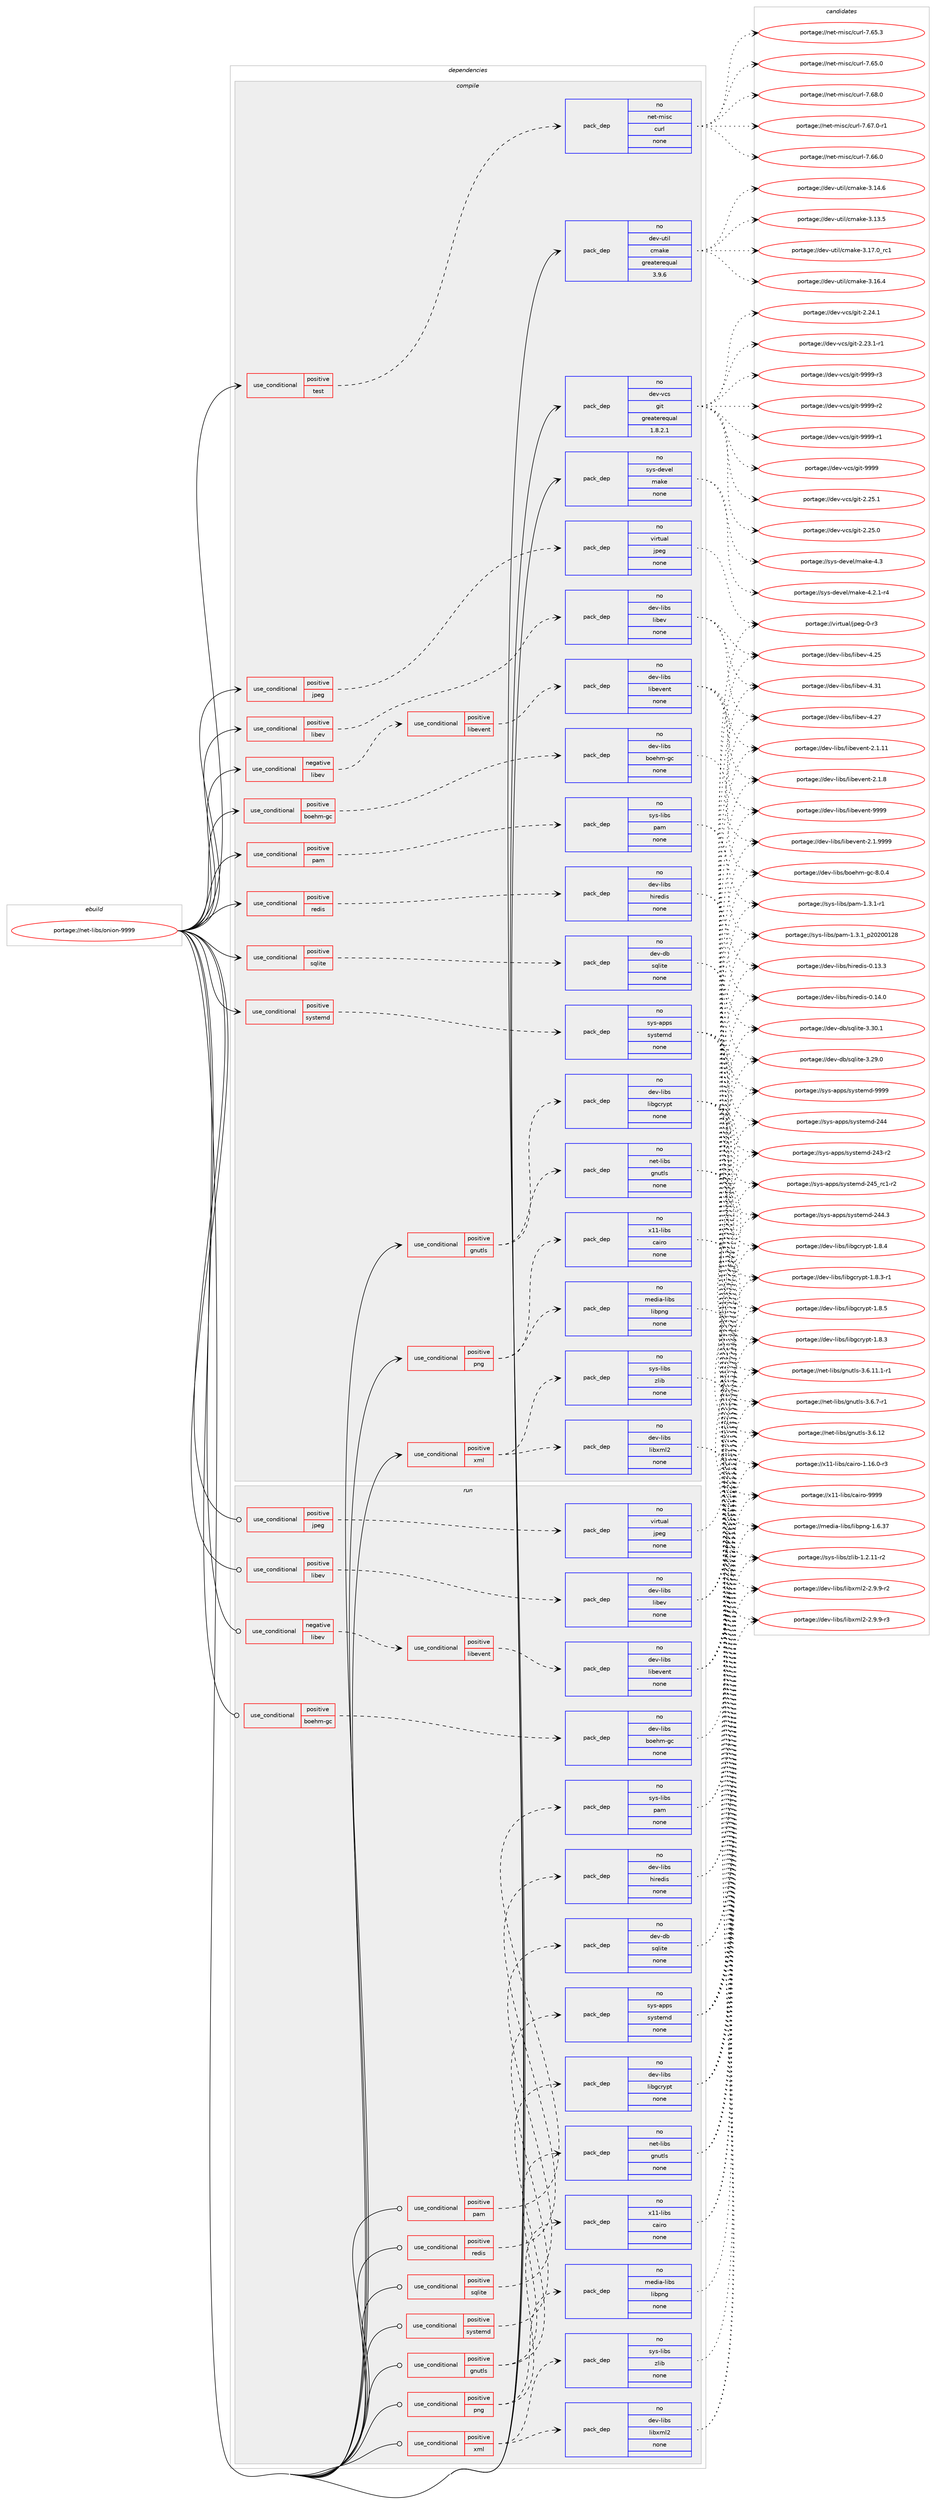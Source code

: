 digraph prolog {

# *************
# Graph options
# *************

newrank=true;
concentrate=true;
compound=true;
graph [rankdir=LR,fontname=Helvetica,fontsize=10,ranksep=1.5];#, ranksep=2.5, nodesep=0.2];
edge  [arrowhead=vee];
node  [fontname=Helvetica,fontsize=10];

# **********
# The ebuild
# **********

subgraph cluster_leftcol {
color=gray;
rank=same;
label=<<i>ebuild</i>>;
id [label="portage://net-libs/onion-9999", color=red, width=4, href="../net-libs/onion-9999.svg"];
}

# ****************
# The dependencies
# ****************

subgraph cluster_midcol {
color=gray;
label=<<i>dependencies</i>>;
subgraph cluster_compile {
fillcolor="#eeeeee";
style=filled;
label=<<i>compile</i>>;
subgraph cond18886 {
dependency87053 [label=<<TABLE BORDER="0" CELLBORDER="1" CELLSPACING="0" CELLPADDING="4"><TR><TD ROWSPAN="3" CELLPADDING="10">use_conditional</TD></TR><TR><TD>negative</TD></TR><TR><TD>libev</TD></TR></TABLE>>, shape=none, color=red];
subgraph cond18887 {
dependency87054 [label=<<TABLE BORDER="0" CELLBORDER="1" CELLSPACING="0" CELLPADDING="4"><TR><TD ROWSPAN="3" CELLPADDING="10">use_conditional</TD></TR><TR><TD>positive</TD></TR><TR><TD>libevent</TD></TR></TABLE>>, shape=none, color=red];
subgraph pack66535 {
dependency87055 [label=<<TABLE BORDER="0" CELLBORDER="1" CELLSPACING="0" CELLPADDING="4" WIDTH="220"><TR><TD ROWSPAN="6" CELLPADDING="30">pack_dep</TD></TR><TR><TD WIDTH="110">no</TD></TR><TR><TD>dev-libs</TD></TR><TR><TD>libevent</TD></TR><TR><TD>none</TD></TR><TR><TD></TD></TR></TABLE>>, shape=none, color=blue];
}
dependency87054:e -> dependency87055:w [weight=20,style="dashed",arrowhead="vee"];
}
dependency87053:e -> dependency87054:w [weight=20,style="dashed",arrowhead="vee"];
}
id:e -> dependency87053:w [weight=20,style="solid",arrowhead="vee"];
subgraph cond18888 {
dependency87056 [label=<<TABLE BORDER="0" CELLBORDER="1" CELLSPACING="0" CELLPADDING="4"><TR><TD ROWSPAN="3" CELLPADDING="10">use_conditional</TD></TR><TR><TD>positive</TD></TR><TR><TD>boehm-gc</TD></TR></TABLE>>, shape=none, color=red];
subgraph pack66536 {
dependency87057 [label=<<TABLE BORDER="0" CELLBORDER="1" CELLSPACING="0" CELLPADDING="4" WIDTH="220"><TR><TD ROWSPAN="6" CELLPADDING="30">pack_dep</TD></TR><TR><TD WIDTH="110">no</TD></TR><TR><TD>dev-libs</TD></TR><TR><TD>boehm-gc</TD></TR><TR><TD>none</TD></TR><TR><TD></TD></TR></TABLE>>, shape=none, color=blue];
}
dependency87056:e -> dependency87057:w [weight=20,style="dashed",arrowhead="vee"];
}
id:e -> dependency87056:w [weight=20,style="solid",arrowhead="vee"];
subgraph cond18889 {
dependency87058 [label=<<TABLE BORDER="0" CELLBORDER="1" CELLSPACING="0" CELLPADDING="4"><TR><TD ROWSPAN="3" CELLPADDING="10">use_conditional</TD></TR><TR><TD>positive</TD></TR><TR><TD>gnutls</TD></TR></TABLE>>, shape=none, color=red];
subgraph pack66537 {
dependency87059 [label=<<TABLE BORDER="0" CELLBORDER="1" CELLSPACING="0" CELLPADDING="4" WIDTH="220"><TR><TD ROWSPAN="6" CELLPADDING="30">pack_dep</TD></TR><TR><TD WIDTH="110">no</TD></TR><TR><TD>net-libs</TD></TR><TR><TD>gnutls</TD></TR><TR><TD>none</TD></TR><TR><TD></TD></TR></TABLE>>, shape=none, color=blue];
}
dependency87058:e -> dependency87059:w [weight=20,style="dashed",arrowhead="vee"];
subgraph pack66538 {
dependency87060 [label=<<TABLE BORDER="0" CELLBORDER="1" CELLSPACING="0" CELLPADDING="4" WIDTH="220"><TR><TD ROWSPAN="6" CELLPADDING="30">pack_dep</TD></TR><TR><TD WIDTH="110">no</TD></TR><TR><TD>dev-libs</TD></TR><TR><TD>libgcrypt</TD></TR><TR><TD>none</TD></TR><TR><TD></TD></TR></TABLE>>, shape=none, color=blue];
}
dependency87058:e -> dependency87060:w [weight=20,style="dashed",arrowhead="vee"];
}
id:e -> dependency87058:w [weight=20,style="solid",arrowhead="vee"];
subgraph cond18890 {
dependency87061 [label=<<TABLE BORDER="0" CELLBORDER="1" CELLSPACING="0" CELLPADDING="4"><TR><TD ROWSPAN="3" CELLPADDING="10">use_conditional</TD></TR><TR><TD>positive</TD></TR><TR><TD>jpeg</TD></TR></TABLE>>, shape=none, color=red];
subgraph pack66539 {
dependency87062 [label=<<TABLE BORDER="0" CELLBORDER="1" CELLSPACING="0" CELLPADDING="4" WIDTH="220"><TR><TD ROWSPAN="6" CELLPADDING="30">pack_dep</TD></TR><TR><TD WIDTH="110">no</TD></TR><TR><TD>virtual</TD></TR><TR><TD>jpeg</TD></TR><TR><TD>none</TD></TR><TR><TD></TD></TR></TABLE>>, shape=none, color=blue];
}
dependency87061:e -> dependency87062:w [weight=20,style="dashed",arrowhead="vee"];
}
id:e -> dependency87061:w [weight=20,style="solid",arrowhead="vee"];
subgraph cond18891 {
dependency87063 [label=<<TABLE BORDER="0" CELLBORDER="1" CELLSPACING="0" CELLPADDING="4"><TR><TD ROWSPAN="3" CELLPADDING="10">use_conditional</TD></TR><TR><TD>positive</TD></TR><TR><TD>libev</TD></TR></TABLE>>, shape=none, color=red];
subgraph pack66540 {
dependency87064 [label=<<TABLE BORDER="0" CELLBORDER="1" CELLSPACING="0" CELLPADDING="4" WIDTH="220"><TR><TD ROWSPAN="6" CELLPADDING="30">pack_dep</TD></TR><TR><TD WIDTH="110">no</TD></TR><TR><TD>dev-libs</TD></TR><TR><TD>libev</TD></TR><TR><TD>none</TD></TR><TR><TD></TD></TR></TABLE>>, shape=none, color=blue];
}
dependency87063:e -> dependency87064:w [weight=20,style="dashed",arrowhead="vee"];
}
id:e -> dependency87063:w [weight=20,style="solid",arrowhead="vee"];
subgraph cond18892 {
dependency87065 [label=<<TABLE BORDER="0" CELLBORDER="1" CELLSPACING="0" CELLPADDING="4"><TR><TD ROWSPAN="3" CELLPADDING="10">use_conditional</TD></TR><TR><TD>positive</TD></TR><TR><TD>pam</TD></TR></TABLE>>, shape=none, color=red];
subgraph pack66541 {
dependency87066 [label=<<TABLE BORDER="0" CELLBORDER="1" CELLSPACING="0" CELLPADDING="4" WIDTH="220"><TR><TD ROWSPAN="6" CELLPADDING="30">pack_dep</TD></TR><TR><TD WIDTH="110">no</TD></TR><TR><TD>sys-libs</TD></TR><TR><TD>pam</TD></TR><TR><TD>none</TD></TR><TR><TD></TD></TR></TABLE>>, shape=none, color=blue];
}
dependency87065:e -> dependency87066:w [weight=20,style="dashed",arrowhead="vee"];
}
id:e -> dependency87065:w [weight=20,style="solid",arrowhead="vee"];
subgraph cond18893 {
dependency87067 [label=<<TABLE BORDER="0" CELLBORDER="1" CELLSPACING="0" CELLPADDING="4"><TR><TD ROWSPAN="3" CELLPADDING="10">use_conditional</TD></TR><TR><TD>positive</TD></TR><TR><TD>png</TD></TR></TABLE>>, shape=none, color=red];
subgraph pack66542 {
dependency87068 [label=<<TABLE BORDER="0" CELLBORDER="1" CELLSPACING="0" CELLPADDING="4" WIDTH="220"><TR><TD ROWSPAN="6" CELLPADDING="30">pack_dep</TD></TR><TR><TD WIDTH="110">no</TD></TR><TR><TD>media-libs</TD></TR><TR><TD>libpng</TD></TR><TR><TD>none</TD></TR><TR><TD></TD></TR></TABLE>>, shape=none, color=blue];
}
dependency87067:e -> dependency87068:w [weight=20,style="dashed",arrowhead="vee"];
subgraph pack66543 {
dependency87069 [label=<<TABLE BORDER="0" CELLBORDER="1" CELLSPACING="0" CELLPADDING="4" WIDTH="220"><TR><TD ROWSPAN="6" CELLPADDING="30">pack_dep</TD></TR><TR><TD WIDTH="110">no</TD></TR><TR><TD>x11-libs</TD></TR><TR><TD>cairo</TD></TR><TR><TD>none</TD></TR><TR><TD></TD></TR></TABLE>>, shape=none, color=blue];
}
dependency87067:e -> dependency87069:w [weight=20,style="dashed",arrowhead="vee"];
}
id:e -> dependency87067:w [weight=20,style="solid",arrowhead="vee"];
subgraph cond18894 {
dependency87070 [label=<<TABLE BORDER="0" CELLBORDER="1" CELLSPACING="0" CELLPADDING="4"><TR><TD ROWSPAN="3" CELLPADDING="10">use_conditional</TD></TR><TR><TD>positive</TD></TR><TR><TD>redis</TD></TR></TABLE>>, shape=none, color=red];
subgraph pack66544 {
dependency87071 [label=<<TABLE BORDER="0" CELLBORDER="1" CELLSPACING="0" CELLPADDING="4" WIDTH="220"><TR><TD ROWSPAN="6" CELLPADDING="30">pack_dep</TD></TR><TR><TD WIDTH="110">no</TD></TR><TR><TD>dev-libs</TD></TR><TR><TD>hiredis</TD></TR><TR><TD>none</TD></TR><TR><TD></TD></TR></TABLE>>, shape=none, color=blue];
}
dependency87070:e -> dependency87071:w [weight=20,style="dashed",arrowhead="vee"];
}
id:e -> dependency87070:w [weight=20,style="solid",arrowhead="vee"];
subgraph cond18895 {
dependency87072 [label=<<TABLE BORDER="0" CELLBORDER="1" CELLSPACING="0" CELLPADDING="4"><TR><TD ROWSPAN="3" CELLPADDING="10">use_conditional</TD></TR><TR><TD>positive</TD></TR><TR><TD>sqlite</TD></TR></TABLE>>, shape=none, color=red];
subgraph pack66545 {
dependency87073 [label=<<TABLE BORDER="0" CELLBORDER="1" CELLSPACING="0" CELLPADDING="4" WIDTH="220"><TR><TD ROWSPAN="6" CELLPADDING="30">pack_dep</TD></TR><TR><TD WIDTH="110">no</TD></TR><TR><TD>dev-db</TD></TR><TR><TD>sqlite</TD></TR><TR><TD>none</TD></TR><TR><TD></TD></TR></TABLE>>, shape=none, color=blue];
}
dependency87072:e -> dependency87073:w [weight=20,style="dashed",arrowhead="vee"];
}
id:e -> dependency87072:w [weight=20,style="solid",arrowhead="vee"];
subgraph cond18896 {
dependency87074 [label=<<TABLE BORDER="0" CELLBORDER="1" CELLSPACING="0" CELLPADDING="4"><TR><TD ROWSPAN="3" CELLPADDING="10">use_conditional</TD></TR><TR><TD>positive</TD></TR><TR><TD>systemd</TD></TR></TABLE>>, shape=none, color=red];
subgraph pack66546 {
dependency87075 [label=<<TABLE BORDER="0" CELLBORDER="1" CELLSPACING="0" CELLPADDING="4" WIDTH="220"><TR><TD ROWSPAN="6" CELLPADDING="30">pack_dep</TD></TR><TR><TD WIDTH="110">no</TD></TR><TR><TD>sys-apps</TD></TR><TR><TD>systemd</TD></TR><TR><TD>none</TD></TR><TR><TD></TD></TR></TABLE>>, shape=none, color=blue];
}
dependency87074:e -> dependency87075:w [weight=20,style="dashed",arrowhead="vee"];
}
id:e -> dependency87074:w [weight=20,style="solid",arrowhead="vee"];
subgraph cond18897 {
dependency87076 [label=<<TABLE BORDER="0" CELLBORDER="1" CELLSPACING="0" CELLPADDING="4"><TR><TD ROWSPAN="3" CELLPADDING="10">use_conditional</TD></TR><TR><TD>positive</TD></TR><TR><TD>test</TD></TR></TABLE>>, shape=none, color=red];
subgraph pack66547 {
dependency87077 [label=<<TABLE BORDER="0" CELLBORDER="1" CELLSPACING="0" CELLPADDING="4" WIDTH="220"><TR><TD ROWSPAN="6" CELLPADDING="30">pack_dep</TD></TR><TR><TD WIDTH="110">no</TD></TR><TR><TD>net-misc</TD></TR><TR><TD>curl</TD></TR><TR><TD>none</TD></TR><TR><TD></TD></TR></TABLE>>, shape=none, color=blue];
}
dependency87076:e -> dependency87077:w [weight=20,style="dashed",arrowhead="vee"];
}
id:e -> dependency87076:w [weight=20,style="solid",arrowhead="vee"];
subgraph cond18898 {
dependency87078 [label=<<TABLE BORDER="0" CELLBORDER="1" CELLSPACING="0" CELLPADDING="4"><TR><TD ROWSPAN="3" CELLPADDING="10">use_conditional</TD></TR><TR><TD>positive</TD></TR><TR><TD>xml</TD></TR></TABLE>>, shape=none, color=red];
subgraph pack66548 {
dependency87079 [label=<<TABLE BORDER="0" CELLBORDER="1" CELLSPACING="0" CELLPADDING="4" WIDTH="220"><TR><TD ROWSPAN="6" CELLPADDING="30">pack_dep</TD></TR><TR><TD WIDTH="110">no</TD></TR><TR><TD>dev-libs</TD></TR><TR><TD>libxml2</TD></TR><TR><TD>none</TD></TR><TR><TD></TD></TR></TABLE>>, shape=none, color=blue];
}
dependency87078:e -> dependency87079:w [weight=20,style="dashed",arrowhead="vee"];
subgraph pack66549 {
dependency87080 [label=<<TABLE BORDER="0" CELLBORDER="1" CELLSPACING="0" CELLPADDING="4" WIDTH="220"><TR><TD ROWSPAN="6" CELLPADDING="30">pack_dep</TD></TR><TR><TD WIDTH="110">no</TD></TR><TR><TD>sys-libs</TD></TR><TR><TD>zlib</TD></TR><TR><TD>none</TD></TR><TR><TD></TD></TR></TABLE>>, shape=none, color=blue];
}
dependency87078:e -> dependency87080:w [weight=20,style="dashed",arrowhead="vee"];
}
id:e -> dependency87078:w [weight=20,style="solid",arrowhead="vee"];
subgraph pack66550 {
dependency87081 [label=<<TABLE BORDER="0" CELLBORDER="1" CELLSPACING="0" CELLPADDING="4" WIDTH="220"><TR><TD ROWSPAN="6" CELLPADDING="30">pack_dep</TD></TR><TR><TD WIDTH="110">no</TD></TR><TR><TD>dev-util</TD></TR><TR><TD>cmake</TD></TR><TR><TD>greaterequal</TD></TR><TR><TD>3.9.6</TD></TR></TABLE>>, shape=none, color=blue];
}
id:e -> dependency87081:w [weight=20,style="solid",arrowhead="vee"];
subgraph pack66551 {
dependency87082 [label=<<TABLE BORDER="0" CELLBORDER="1" CELLSPACING="0" CELLPADDING="4" WIDTH="220"><TR><TD ROWSPAN="6" CELLPADDING="30">pack_dep</TD></TR><TR><TD WIDTH="110">no</TD></TR><TR><TD>dev-vcs</TD></TR><TR><TD>git</TD></TR><TR><TD>greaterequal</TD></TR><TR><TD>1.8.2.1</TD></TR></TABLE>>, shape=none, color=blue];
}
id:e -> dependency87082:w [weight=20,style="solid",arrowhead="vee"];
subgraph pack66552 {
dependency87083 [label=<<TABLE BORDER="0" CELLBORDER="1" CELLSPACING="0" CELLPADDING="4" WIDTH="220"><TR><TD ROWSPAN="6" CELLPADDING="30">pack_dep</TD></TR><TR><TD WIDTH="110">no</TD></TR><TR><TD>sys-devel</TD></TR><TR><TD>make</TD></TR><TR><TD>none</TD></TR><TR><TD></TD></TR></TABLE>>, shape=none, color=blue];
}
id:e -> dependency87083:w [weight=20,style="solid",arrowhead="vee"];
}
subgraph cluster_compileandrun {
fillcolor="#eeeeee";
style=filled;
label=<<i>compile and run</i>>;
}
subgraph cluster_run {
fillcolor="#eeeeee";
style=filled;
label=<<i>run</i>>;
subgraph cond18899 {
dependency87084 [label=<<TABLE BORDER="0" CELLBORDER="1" CELLSPACING="0" CELLPADDING="4"><TR><TD ROWSPAN="3" CELLPADDING="10">use_conditional</TD></TR><TR><TD>negative</TD></TR><TR><TD>libev</TD></TR></TABLE>>, shape=none, color=red];
subgraph cond18900 {
dependency87085 [label=<<TABLE BORDER="0" CELLBORDER="1" CELLSPACING="0" CELLPADDING="4"><TR><TD ROWSPAN="3" CELLPADDING="10">use_conditional</TD></TR><TR><TD>positive</TD></TR><TR><TD>libevent</TD></TR></TABLE>>, shape=none, color=red];
subgraph pack66553 {
dependency87086 [label=<<TABLE BORDER="0" CELLBORDER="1" CELLSPACING="0" CELLPADDING="4" WIDTH="220"><TR><TD ROWSPAN="6" CELLPADDING="30">pack_dep</TD></TR><TR><TD WIDTH="110">no</TD></TR><TR><TD>dev-libs</TD></TR><TR><TD>libevent</TD></TR><TR><TD>none</TD></TR><TR><TD></TD></TR></TABLE>>, shape=none, color=blue];
}
dependency87085:e -> dependency87086:w [weight=20,style="dashed",arrowhead="vee"];
}
dependency87084:e -> dependency87085:w [weight=20,style="dashed",arrowhead="vee"];
}
id:e -> dependency87084:w [weight=20,style="solid",arrowhead="odot"];
subgraph cond18901 {
dependency87087 [label=<<TABLE BORDER="0" CELLBORDER="1" CELLSPACING="0" CELLPADDING="4"><TR><TD ROWSPAN="3" CELLPADDING="10">use_conditional</TD></TR><TR><TD>positive</TD></TR><TR><TD>boehm-gc</TD></TR></TABLE>>, shape=none, color=red];
subgraph pack66554 {
dependency87088 [label=<<TABLE BORDER="0" CELLBORDER="1" CELLSPACING="0" CELLPADDING="4" WIDTH="220"><TR><TD ROWSPAN="6" CELLPADDING="30">pack_dep</TD></TR><TR><TD WIDTH="110">no</TD></TR><TR><TD>dev-libs</TD></TR><TR><TD>boehm-gc</TD></TR><TR><TD>none</TD></TR><TR><TD></TD></TR></TABLE>>, shape=none, color=blue];
}
dependency87087:e -> dependency87088:w [weight=20,style="dashed",arrowhead="vee"];
}
id:e -> dependency87087:w [weight=20,style="solid",arrowhead="odot"];
subgraph cond18902 {
dependency87089 [label=<<TABLE BORDER="0" CELLBORDER="1" CELLSPACING="0" CELLPADDING="4"><TR><TD ROWSPAN="3" CELLPADDING="10">use_conditional</TD></TR><TR><TD>positive</TD></TR><TR><TD>gnutls</TD></TR></TABLE>>, shape=none, color=red];
subgraph pack66555 {
dependency87090 [label=<<TABLE BORDER="0" CELLBORDER="1" CELLSPACING="0" CELLPADDING="4" WIDTH="220"><TR><TD ROWSPAN="6" CELLPADDING="30">pack_dep</TD></TR><TR><TD WIDTH="110">no</TD></TR><TR><TD>net-libs</TD></TR><TR><TD>gnutls</TD></TR><TR><TD>none</TD></TR><TR><TD></TD></TR></TABLE>>, shape=none, color=blue];
}
dependency87089:e -> dependency87090:w [weight=20,style="dashed",arrowhead="vee"];
subgraph pack66556 {
dependency87091 [label=<<TABLE BORDER="0" CELLBORDER="1" CELLSPACING="0" CELLPADDING="4" WIDTH="220"><TR><TD ROWSPAN="6" CELLPADDING="30">pack_dep</TD></TR><TR><TD WIDTH="110">no</TD></TR><TR><TD>dev-libs</TD></TR><TR><TD>libgcrypt</TD></TR><TR><TD>none</TD></TR><TR><TD></TD></TR></TABLE>>, shape=none, color=blue];
}
dependency87089:e -> dependency87091:w [weight=20,style="dashed",arrowhead="vee"];
}
id:e -> dependency87089:w [weight=20,style="solid",arrowhead="odot"];
subgraph cond18903 {
dependency87092 [label=<<TABLE BORDER="0" CELLBORDER="1" CELLSPACING="0" CELLPADDING="4"><TR><TD ROWSPAN="3" CELLPADDING="10">use_conditional</TD></TR><TR><TD>positive</TD></TR><TR><TD>jpeg</TD></TR></TABLE>>, shape=none, color=red];
subgraph pack66557 {
dependency87093 [label=<<TABLE BORDER="0" CELLBORDER="1" CELLSPACING="0" CELLPADDING="4" WIDTH="220"><TR><TD ROWSPAN="6" CELLPADDING="30">pack_dep</TD></TR><TR><TD WIDTH="110">no</TD></TR><TR><TD>virtual</TD></TR><TR><TD>jpeg</TD></TR><TR><TD>none</TD></TR><TR><TD></TD></TR></TABLE>>, shape=none, color=blue];
}
dependency87092:e -> dependency87093:w [weight=20,style="dashed",arrowhead="vee"];
}
id:e -> dependency87092:w [weight=20,style="solid",arrowhead="odot"];
subgraph cond18904 {
dependency87094 [label=<<TABLE BORDER="0" CELLBORDER="1" CELLSPACING="0" CELLPADDING="4"><TR><TD ROWSPAN="3" CELLPADDING="10">use_conditional</TD></TR><TR><TD>positive</TD></TR><TR><TD>libev</TD></TR></TABLE>>, shape=none, color=red];
subgraph pack66558 {
dependency87095 [label=<<TABLE BORDER="0" CELLBORDER="1" CELLSPACING="0" CELLPADDING="4" WIDTH="220"><TR><TD ROWSPAN="6" CELLPADDING="30">pack_dep</TD></TR><TR><TD WIDTH="110">no</TD></TR><TR><TD>dev-libs</TD></TR><TR><TD>libev</TD></TR><TR><TD>none</TD></TR><TR><TD></TD></TR></TABLE>>, shape=none, color=blue];
}
dependency87094:e -> dependency87095:w [weight=20,style="dashed",arrowhead="vee"];
}
id:e -> dependency87094:w [weight=20,style="solid",arrowhead="odot"];
subgraph cond18905 {
dependency87096 [label=<<TABLE BORDER="0" CELLBORDER="1" CELLSPACING="0" CELLPADDING="4"><TR><TD ROWSPAN="3" CELLPADDING="10">use_conditional</TD></TR><TR><TD>positive</TD></TR><TR><TD>pam</TD></TR></TABLE>>, shape=none, color=red];
subgraph pack66559 {
dependency87097 [label=<<TABLE BORDER="0" CELLBORDER="1" CELLSPACING="0" CELLPADDING="4" WIDTH="220"><TR><TD ROWSPAN="6" CELLPADDING="30">pack_dep</TD></TR><TR><TD WIDTH="110">no</TD></TR><TR><TD>sys-libs</TD></TR><TR><TD>pam</TD></TR><TR><TD>none</TD></TR><TR><TD></TD></TR></TABLE>>, shape=none, color=blue];
}
dependency87096:e -> dependency87097:w [weight=20,style="dashed",arrowhead="vee"];
}
id:e -> dependency87096:w [weight=20,style="solid",arrowhead="odot"];
subgraph cond18906 {
dependency87098 [label=<<TABLE BORDER="0" CELLBORDER="1" CELLSPACING="0" CELLPADDING="4"><TR><TD ROWSPAN="3" CELLPADDING="10">use_conditional</TD></TR><TR><TD>positive</TD></TR><TR><TD>png</TD></TR></TABLE>>, shape=none, color=red];
subgraph pack66560 {
dependency87099 [label=<<TABLE BORDER="0" CELLBORDER="1" CELLSPACING="0" CELLPADDING="4" WIDTH="220"><TR><TD ROWSPAN="6" CELLPADDING="30">pack_dep</TD></TR><TR><TD WIDTH="110">no</TD></TR><TR><TD>media-libs</TD></TR><TR><TD>libpng</TD></TR><TR><TD>none</TD></TR><TR><TD></TD></TR></TABLE>>, shape=none, color=blue];
}
dependency87098:e -> dependency87099:w [weight=20,style="dashed",arrowhead="vee"];
subgraph pack66561 {
dependency87100 [label=<<TABLE BORDER="0" CELLBORDER="1" CELLSPACING="0" CELLPADDING="4" WIDTH="220"><TR><TD ROWSPAN="6" CELLPADDING="30">pack_dep</TD></TR><TR><TD WIDTH="110">no</TD></TR><TR><TD>x11-libs</TD></TR><TR><TD>cairo</TD></TR><TR><TD>none</TD></TR><TR><TD></TD></TR></TABLE>>, shape=none, color=blue];
}
dependency87098:e -> dependency87100:w [weight=20,style="dashed",arrowhead="vee"];
}
id:e -> dependency87098:w [weight=20,style="solid",arrowhead="odot"];
subgraph cond18907 {
dependency87101 [label=<<TABLE BORDER="0" CELLBORDER="1" CELLSPACING="0" CELLPADDING="4"><TR><TD ROWSPAN="3" CELLPADDING="10">use_conditional</TD></TR><TR><TD>positive</TD></TR><TR><TD>redis</TD></TR></TABLE>>, shape=none, color=red];
subgraph pack66562 {
dependency87102 [label=<<TABLE BORDER="0" CELLBORDER="1" CELLSPACING="0" CELLPADDING="4" WIDTH="220"><TR><TD ROWSPAN="6" CELLPADDING="30">pack_dep</TD></TR><TR><TD WIDTH="110">no</TD></TR><TR><TD>dev-libs</TD></TR><TR><TD>hiredis</TD></TR><TR><TD>none</TD></TR><TR><TD></TD></TR></TABLE>>, shape=none, color=blue];
}
dependency87101:e -> dependency87102:w [weight=20,style="dashed",arrowhead="vee"];
}
id:e -> dependency87101:w [weight=20,style="solid",arrowhead="odot"];
subgraph cond18908 {
dependency87103 [label=<<TABLE BORDER="0" CELLBORDER="1" CELLSPACING="0" CELLPADDING="4"><TR><TD ROWSPAN="3" CELLPADDING="10">use_conditional</TD></TR><TR><TD>positive</TD></TR><TR><TD>sqlite</TD></TR></TABLE>>, shape=none, color=red];
subgraph pack66563 {
dependency87104 [label=<<TABLE BORDER="0" CELLBORDER="1" CELLSPACING="0" CELLPADDING="4" WIDTH="220"><TR><TD ROWSPAN="6" CELLPADDING="30">pack_dep</TD></TR><TR><TD WIDTH="110">no</TD></TR><TR><TD>dev-db</TD></TR><TR><TD>sqlite</TD></TR><TR><TD>none</TD></TR><TR><TD></TD></TR></TABLE>>, shape=none, color=blue];
}
dependency87103:e -> dependency87104:w [weight=20,style="dashed",arrowhead="vee"];
}
id:e -> dependency87103:w [weight=20,style="solid",arrowhead="odot"];
subgraph cond18909 {
dependency87105 [label=<<TABLE BORDER="0" CELLBORDER="1" CELLSPACING="0" CELLPADDING="4"><TR><TD ROWSPAN="3" CELLPADDING="10">use_conditional</TD></TR><TR><TD>positive</TD></TR><TR><TD>systemd</TD></TR></TABLE>>, shape=none, color=red];
subgraph pack66564 {
dependency87106 [label=<<TABLE BORDER="0" CELLBORDER="1" CELLSPACING="0" CELLPADDING="4" WIDTH="220"><TR><TD ROWSPAN="6" CELLPADDING="30">pack_dep</TD></TR><TR><TD WIDTH="110">no</TD></TR><TR><TD>sys-apps</TD></TR><TR><TD>systemd</TD></TR><TR><TD>none</TD></TR><TR><TD></TD></TR></TABLE>>, shape=none, color=blue];
}
dependency87105:e -> dependency87106:w [weight=20,style="dashed",arrowhead="vee"];
}
id:e -> dependency87105:w [weight=20,style="solid",arrowhead="odot"];
subgraph cond18910 {
dependency87107 [label=<<TABLE BORDER="0" CELLBORDER="1" CELLSPACING="0" CELLPADDING="4"><TR><TD ROWSPAN="3" CELLPADDING="10">use_conditional</TD></TR><TR><TD>positive</TD></TR><TR><TD>xml</TD></TR></TABLE>>, shape=none, color=red];
subgraph pack66565 {
dependency87108 [label=<<TABLE BORDER="0" CELLBORDER="1" CELLSPACING="0" CELLPADDING="4" WIDTH="220"><TR><TD ROWSPAN="6" CELLPADDING="30">pack_dep</TD></TR><TR><TD WIDTH="110">no</TD></TR><TR><TD>dev-libs</TD></TR><TR><TD>libxml2</TD></TR><TR><TD>none</TD></TR><TR><TD></TD></TR></TABLE>>, shape=none, color=blue];
}
dependency87107:e -> dependency87108:w [weight=20,style="dashed",arrowhead="vee"];
subgraph pack66566 {
dependency87109 [label=<<TABLE BORDER="0" CELLBORDER="1" CELLSPACING="0" CELLPADDING="4" WIDTH="220"><TR><TD ROWSPAN="6" CELLPADDING="30">pack_dep</TD></TR><TR><TD WIDTH="110">no</TD></TR><TR><TD>sys-libs</TD></TR><TR><TD>zlib</TD></TR><TR><TD>none</TD></TR><TR><TD></TD></TR></TABLE>>, shape=none, color=blue];
}
dependency87107:e -> dependency87109:w [weight=20,style="dashed",arrowhead="vee"];
}
id:e -> dependency87107:w [weight=20,style="solid",arrowhead="odot"];
}
}

# **************
# The candidates
# **************

subgraph cluster_choices {
rank=same;
color=gray;
label=<<i>candidates</i>>;

subgraph choice66535 {
color=black;
nodesep=1;
choice100101118451081059811547108105981011181011101164557575757 [label="portage://dev-libs/libevent-9999", color=red, width=4,href="../dev-libs/libevent-9999.svg"];
choice10010111845108105981154710810598101118101110116455046494657575757 [label="portage://dev-libs/libevent-2.1.9999", color=red, width=4,href="../dev-libs/libevent-2.1.9999.svg"];
choice10010111845108105981154710810598101118101110116455046494656 [label="portage://dev-libs/libevent-2.1.8", color=red, width=4,href="../dev-libs/libevent-2.1.8.svg"];
choice1001011184510810598115471081059810111810111011645504649464949 [label="portage://dev-libs/libevent-2.1.11", color=red, width=4,href="../dev-libs/libevent-2.1.11.svg"];
dependency87055:e -> choice100101118451081059811547108105981011181011101164557575757:w [style=dotted,weight="100"];
dependency87055:e -> choice10010111845108105981154710810598101118101110116455046494657575757:w [style=dotted,weight="100"];
dependency87055:e -> choice10010111845108105981154710810598101118101110116455046494656:w [style=dotted,weight="100"];
dependency87055:e -> choice1001011184510810598115471081059810111810111011645504649464949:w [style=dotted,weight="100"];
}
subgraph choice66536 {
color=black;
nodesep=1;
choice100101118451081059811547981111011041094510399455646484652 [label="portage://dev-libs/boehm-gc-8.0.4", color=red, width=4,href="../dev-libs/boehm-gc-8.0.4.svg"];
dependency87057:e -> choice100101118451081059811547981111011041094510399455646484652:w [style=dotted,weight="100"];
}
subgraph choice66537 {
color=black;
nodesep=1;
choice1101011164510810598115471031101171161081154551465446554511449 [label="portage://net-libs/gnutls-3.6.7-r1", color=red, width=4,href="../net-libs/gnutls-3.6.7-r1.svg"];
choice11010111645108105981154710311011711610811545514654464950 [label="portage://net-libs/gnutls-3.6.12", color=red, width=4,href="../net-libs/gnutls-3.6.12.svg"];
choice1101011164510810598115471031101171161081154551465446494946494511449 [label="portage://net-libs/gnutls-3.6.11.1-r1", color=red, width=4,href="../net-libs/gnutls-3.6.11.1-r1.svg"];
dependency87059:e -> choice1101011164510810598115471031101171161081154551465446554511449:w [style=dotted,weight="100"];
dependency87059:e -> choice11010111645108105981154710311011711610811545514654464950:w [style=dotted,weight="100"];
dependency87059:e -> choice1101011164510810598115471031101171161081154551465446494946494511449:w [style=dotted,weight="100"];
}
subgraph choice66538 {
color=black;
nodesep=1;
choice1001011184510810598115471081059810399114121112116454946564653 [label="portage://dev-libs/libgcrypt-1.8.5", color=red, width=4,href="../dev-libs/libgcrypt-1.8.5.svg"];
choice1001011184510810598115471081059810399114121112116454946564652 [label="portage://dev-libs/libgcrypt-1.8.4", color=red, width=4,href="../dev-libs/libgcrypt-1.8.4.svg"];
choice10010111845108105981154710810598103991141211121164549465646514511449 [label="portage://dev-libs/libgcrypt-1.8.3-r1", color=red, width=4,href="../dev-libs/libgcrypt-1.8.3-r1.svg"];
choice1001011184510810598115471081059810399114121112116454946564651 [label="portage://dev-libs/libgcrypt-1.8.3", color=red, width=4,href="../dev-libs/libgcrypt-1.8.3.svg"];
dependency87060:e -> choice1001011184510810598115471081059810399114121112116454946564653:w [style=dotted,weight="100"];
dependency87060:e -> choice1001011184510810598115471081059810399114121112116454946564652:w [style=dotted,weight="100"];
dependency87060:e -> choice10010111845108105981154710810598103991141211121164549465646514511449:w [style=dotted,weight="100"];
dependency87060:e -> choice1001011184510810598115471081059810399114121112116454946564651:w [style=dotted,weight="100"];
}
subgraph choice66539 {
color=black;
nodesep=1;
choice118105114116117971084710611210110345484511451 [label="portage://virtual/jpeg-0-r3", color=red, width=4,href="../virtual/jpeg-0-r3.svg"];
dependency87062:e -> choice118105114116117971084710611210110345484511451:w [style=dotted,weight="100"];
}
subgraph choice66540 {
color=black;
nodesep=1;
choice100101118451081059811547108105981011184552465149 [label="portage://dev-libs/libev-4.31", color=red, width=4,href="../dev-libs/libev-4.31.svg"];
choice100101118451081059811547108105981011184552465055 [label="portage://dev-libs/libev-4.27", color=red, width=4,href="../dev-libs/libev-4.27.svg"];
choice100101118451081059811547108105981011184552465053 [label="portage://dev-libs/libev-4.25", color=red, width=4,href="../dev-libs/libev-4.25.svg"];
dependency87064:e -> choice100101118451081059811547108105981011184552465149:w [style=dotted,weight="100"];
dependency87064:e -> choice100101118451081059811547108105981011184552465055:w [style=dotted,weight="100"];
dependency87064:e -> choice100101118451081059811547108105981011184552465053:w [style=dotted,weight="100"];
}
subgraph choice66541 {
color=black;
nodesep=1;
choice11512111545108105981154711297109454946514649951125048504848495056 [label="portage://sys-libs/pam-1.3.1_p20200128", color=red, width=4,href="../sys-libs/pam-1.3.1_p20200128.svg"];
choice115121115451081059811547112971094549465146494511449 [label="portage://sys-libs/pam-1.3.1-r1", color=red, width=4,href="../sys-libs/pam-1.3.1-r1.svg"];
dependency87066:e -> choice11512111545108105981154711297109454946514649951125048504848495056:w [style=dotted,weight="100"];
dependency87066:e -> choice115121115451081059811547112971094549465146494511449:w [style=dotted,weight="100"];
}
subgraph choice66542 {
color=black;
nodesep=1;
choice109101100105974510810598115471081059811211010345494654465155 [label="portage://media-libs/libpng-1.6.37", color=red, width=4,href="../media-libs/libpng-1.6.37.svg"];
dependency87068:e -> choice109101100105974510810598115471081059811211010345494654465155:w [style=dotted,weight="100"];
}
subgraph choice66543 {
color=black;
nodesep=1;
choice120494945108105981154799971051141114557575757 [label="portage://x11-libs/cairo-9999", color=red, width=4,href="../x11-libs/cairo-9999.svg"];
choice12049494510810598115479997105114111454946495446484511451 [label="portage://x11-libs/cairo-1.16.0-r3", color=red, width=4,href="../x11-libs/cairo-1.16.0-r3.svg"];
dependency87069:e -> choice120494945108105981154799971051141114557575757:w [style=dotted,weight="100"];
dependency87069:e -> choice12049494510810598115479997105114111454946495446484511451:w [style=dotted,weight="100"];
}
subgraph choice66544 {
color=black;
nodesep=1;
choice10010111845108105981154710410511410110010511545484649524648 [label="portage://dev-libs/hiredis-0.14.0", color=red, width=4,href="../dev-libs/hiredis-0.14.0.svg"];
choice10010111845108105981154710410511410110010511545484649514651 [label="portage://dev-libs/hiredis-0.13.3", color=red, width=4,href="../dev-libs/hiredis-0.13.3.svg"];
dependency87071:e -> choice10010111845108105981154710410511410110010511545484649524648:w [style=dotted,weight="100"];
dependency87071:e -> choice10010111845108105981154710410511410110010511545484649514651:w [style=dotted,weight="100"];
}
subgraph choice66545 {
color=black;
nodesep=1;
choice10010111845100984711511310810511610145514651484649 [label="portage://dev-db/sqlite-3.30.1", color=red, width=4,href="../dev-db/sqlite-3.30.1.svg"];
choice10010111845100984711511310810511610145514650574648 [label="portage://dev-db/sqlite-3.29.0", color=red, width=4,href="../dev-db/sqlite-3.29.0.svg"];
dependency87073:e -> choice10010111845100984711511310810511610145514651484649:w [style=dotted,weight="100"];
dependency87073:e -> choice10010111845100984711511310810511610145514650574648:w [style=dotted,weight="100"];
}
subgraph choice66546 {
color=black;
nodesep=1;
choice1151211154597112112115471151211151161011091004557575757 [label="portage://sys-apps/systemd-9999", color=red, width=4,href="../sys-apps/systemd-9999.svg"];
choice115121115459711211211547115121115116101109100455052539511499494511450 [label="portage://sys-apps/systemd-245_rc1-r2", color=red, width=4,href="../sys-apps/systemd-245_rc1-r2.svg"];
choice115121115459711211211547115121115116101109100455052524651 [label="portage://sys-apps/systemd-244.3", color=red, width=4,href="../sys-apps/systemd-244.3.svg"];
choice11512111545971121121154711512111511610110910045505252 [label="portage://sys-apps/systemd-244", color=red, width=4,href="../sys-apps/systemd-244.svg"];
choice115121115459711211211547115121115116101109100455052514511450 [label="portage://sys-apps/systemd-243-r2", color=red, width=4,href="../sys-apps/systemd-243-r2.svg"];
dependency87075:e -> choice1151211154597112112115471151211151161011091004557575757:w [style=dotted,weight="100"];
dependency87075:e -> choice115121115459711211211547115121115116101109100455052539511499494511450:w [style=dotted,weight="100"];
dependency87075:e -> choice115121115459711211211547115121115116101109100455052524651:w [style=dotted,weight="100"];
dependency87075:e -> choice11512111545971121121154711512111511610110910045505252:w [style=dotted,weight="100"];
dependency87075:e -> choice115121115459711211211547115121115116101109100455052514511450:w [style=dotted,weight="100"];
}
subgraph choice66547 {
color=black;
nodesep=1;
choice1101011164510910511599479911711410845554654564648 [label="portage://net-misc/curl-7.68.0", color=red, width=4,href="../net-misc/curl-7.68.0.svg"];
choice11010111645109105115994799117114108455546545546484511449 [label="portage://net-misc/curl-7.67.0-r1", color=red, width=4,href="../net-misc/curl-7.67.0-r1.svg"];
choice1101011164510910511599479911711410845554654544648 [label="portage://net-misc/curl-7.66.0", color=red, width=4,href="../net-misc/curl-7.66.0.svg"];
choice1101011164510910511599479911711410845554654534651 [label="portage://net-misc/curl-7.65.3", color=red, width=4,href="../net-misc/curl-7.65.3.svg"];
choice1101011164510910511599479911711410845554654534648 [label="portage://net-misc/curl-7.65.0", color=red, width=4,href="../net-misc/curl-7.65.0.svg"];
dependency87077:e -> choice1101011164510910511599479911711410845554654564648:w [style=dotted,weight="100"];
dependency87077:e -> choice11010111645109105115994799117114108455546545546484511449:w [style=dotted,weight="100"];
dependency87077:e -> choice1101011164510910511599479911711410845554654544648:w [style=dotted,weight="100"];
dependency87077:e -> choice1101011164510910511599479911711410845554654534651:w [style=dotted,weight="100"];
dependency87077:e -> choice1101011164510910511599479911711410845554654534648:w [style=dotted,weight="100"];
}
subgraph choice66548 {
color=black;
nodesep=1;
choice10010111845108105981154710810598120109108504550465746574511451 [label="portage://dev-libs/libxml2-2.9.9-r3", color=red, width=4,href="../dev-libs/libxml2-2.9.9-r3.svg"];
choice10010111845108105981154710810598120109108504550465746574511450 [label="portage://dev-libs/libxml2-2.9.9-r2", color=red, width=4,href="../dev-libs/libxml2-2.9.9-r2.svg"];
dependency87079:e -> choice10010111845108105981154710810598120109108504550465746574511451:w [style=dotted,weight="100"];
dependency87079:e -> choice10010111845108105981154710810598120109108504550465746574511450:w [style=dotted,weight="100"];
}
subgraph choice66549 {
color=black;
nodesep=1;
choice11512111545108105981154712210810598454946504649494511450 [label="portage://sys-libs/zlib-1.2.11-r2", color=red, width=4,href="../sys-libs/zlib-1.2.11-r2.svg"];
dependency87080:e -> choice11512111545108105981154712210810598454946504649494511450:w [style=dotted,weight="100"];
}
subgraph choice66550 {
color=black;
nodesep=1;
choice1001011184511711610510847991099710710145514649554648951149949 [label="portage://dev-util/cmake-3.17.0_rc1", color=red, width=4,href="../dev-util/cmake-3.17.0_rc1.svg"];
choice1001011184511711610510847991099710710145514649544652 [label="portage://dev-util/cmake-3.16.4", color=red, width=4,href="../dev-util/cmake-3.16.4.svg"];
choice1001011184511711610510847991099710710145514649524654 [label="portage://dev-util/cmake-3.14.6", color=red, width=4,href="../dev-util/cmake-3.14.6.svg"];
choice1001011184511711610510847991099710710145514649514653 [label="portage://dev-util/cmake-3.13.5", color=red, width=4,href="../dev-util/cmake-3.13.5.svg"];
dependency87081:e -> choice1001011184511711610510847991099710710145514649554648951149949:w [style=dotted,weight="100"];
dependency87081:e -> choice1001011184511711610510847991099710710145514649544652:w [style=dotted,weight="100"];
dependency87081:e -> choice1001011184511711610510847991099710710145514649524654:w [style=dotted,weight="100"];
dependency87081:e -> choice1001011184511711610510847991099710710145514649514653:w [style=dotted,weight="100"];
}
subgraph choice66551 {
color=black;
nodesep=1;
choice10010111845118991154710310511645575757574511451 [label="portage://dev-vcs/git-9999-r3", color=red, width=4,href="../dev-vcs/git-9999-r3.svg"];
choice10010111845118991154710310511645575757574511450 [label="portage://dev-vcs/git-9999-r2", color=red, width=4,href="../dev-vcs/git-9999-r2.svg"];
choice10010111845118991154710310511645575757574511449 [label="portage://dev-vcs/git-9999-r1", color=red, width=4,href="../dev-vcs/git-9999-r1.svg"];
choice1001011184511899115471031051164557575757 [label="portage://dev-vcs/git-9999", color=red, width=4,href="../dev-vcs/git-9999.svg"];
choice10010111845118991154710310511645504650534649 [label="portage://dev-vcs/git-2.25.1", color=red, width=4,href="../dev-vcs/git-2.25.1.svg"];
choice10010111845118991154710310511645504650534648 [label="portage://dev-vcs/git-2.25.0", color=red, width=4,href="../dev-vcs/git-2.25.0.svg"];
choice10010111845118991154710310511645504650524649 [label="portage://dev-vcs/git-2.24.1", color=red, width=4,href="../dev-vcs/git-2.24.1.svg"];
choice100101118451189911547103105116455046505146494511449 [label="portage://dev-vcs/git-2.23.1-r1", color=red, width=4,href="../dev-vcs/git-2.23.1-r1.svg"];
dependency87082:e -> choice10010111845118991154710310511645575757574511451:w [style=dotted,weight="100"];
dependency87082:e -> choice10010111845118991154710310511645575757574511450:w [style=dotted,weight="100"];
dependency87082:e -> choice10010111845118991154710310511645575757574511449:w [style=dotted,weight="100"];
dependency87082:e -> choice1001011184511899115471031051164557575757:w [style=dotted,weight="100"];
dependency87082:e -> choice10010111845118991154710310511645504650534649:w [style=dotted,weight="100"];
dependency87082:e -> choice10010111845118991154710310511645504650534648:w [style=dotted,weight="100"];
dependency87082:e -> choice10010111845118991154710310511645504650524649:w [style=dotted,weight="100"];
dependency87082:e -> choice100101118451189911547103105116455046505146494511449:w [style=dotted,weight="100"];
}
subgraph choice66552 {
color=black;
nodesep=1;
choice11512111545100101118101108471099710710145524651 [label="portage://sys-devel/make-4.3", color=red, width=4,href="../sys-devel/make-4.3.svg"];
choice1151211154510010111810110847109971071014552465046494511452 [label="portage://sys-devel/make-4.2.1-r4", color=red, width=4,href="../sys-devel/make-4.2.1-r4.svg"];
dependency87083:e -> choice11512111545100101118101108471099710710145524651:w [style=dotted,weight="100"];
dependency87083:e -> choice1151211154510010111810110847109971071014552465046494511452:w [style=dotted,weight="100"];
}
subgraph choice66553 {
color=black;
nodesep=1;
choice100101118451081059811547108105981011181011101164557575757 [label="portage://dev-libs/libevent-9999", color=red, width=4,href="../dev-libs/libevent-9999.svg"];
choice10010111845108105981154710810598101118101110116455046494657575757 [label="portage://dev-libs/libevent-2.1.9999", color=red, width=4,href="../dev-libs/libevent-2.1.9999.svg"];
choice10010111845108105981154710810598101118101110116455046494656 [label="portage://dev-libs/libevent-2.1.8", color=red, width=4,href="../dev-libs/libevent-2.1.8.svg"];
choice1001011184510810598115471081059810111810111011645504649464949 [label="portage://dev-libs/libevent-2.1.11", color=red, width=4,href="../dev-libs/libevent-2.1.11.svg"];
dependency87086:e -> choice100101118451081059811547108105981011181011101164557575757:w [style=dotted,weight="100"];
dependency87086:e -> choice10010111845108105981154710810598101118101110116455046494657575757:w [style=dotted,weight="100"];
dependency87086:e -> choice10010111845108105981154710810598101118101110116455046494656:w [style=dotted,weight="100"];
dependency87086:e -> choice1001011184510810598115471081059810111810111011645504649464949:w [style=dotted,weight="100"];
}
subgraph choice66554 {
color=black;
nodesep=1;
choice100101118451081059811547981111011041094510399455646484652 [label="portage://dev-libs/boehm-gc-8.0.4", color=red, width=4,href="../dev-libs/boehm-gc-8.0.4.svg"];
dependency87088:e -> choice100101118451081059811547981111011041094510399455646484652:w [style=dotted,weight="100"];
}
subgraph choice66555 {
color=black;
nodesep=1;
choice1101011164510810598115471031101171161081154551465446554511449 [label="portage://net-libs/gnutls-3.6.7-r1", color=red, width=4,href="../net-libs/gnutls-3.6.7-r1.svg"];
choice11010111645108105981154710311011711610811545514654464950 [label="portage://net-libs/gnutls-3.6.12", color=red, width=4,href="../net-libs/gnutls-3.6.12.svg"];
choice1101011164510810598115471031101171161081154551465446494946494511449 [label="portage://net-libs/gnutls-3.6.11.1-r1", color=red, width=4,href="../net-libs/gnutls-3.6.11.1-r1.svg"];
dependency87090:e -> choice1101011164510810598115471031101171161081154551465446554511449:w [style=dotted,weight="100"];
dependency87090:e -> choice11010111645108105981154710311011711610811545514654464950:w [style=dotted,weight="100"];
dependency87090:e -> choice1101011164510810598115471031101171161081154551465446494946494511449:w [style=dotted,weight="100"];
}
subgraph choice66556 {
color=black;
nodesep=1;
choice1001011184510810598115471081059810399114121112116454946564653 [label="portage://dev-libs/libgcrypt-1.8.5", color=red, width=4,href="../dev-libs/libgcrypt-1.8.5.svg"];
choice1001011184510810598115471081059810399114121112116454946564652 [label="portage://dev-libs/libgcrypt-1.8.4", color=red, width=4,href="../dev-libs/libgcrypt-1.8.4.svg"];
choice10010111845108105981154710810598103991141211121164549465646514511449 [label="portage://dev-libs/libgcrypt-1.8.3-r1", color=red, width=4,href="../dev-libs/libgcrypt-1.8.3-r1.svg"];
choice1001011184510810598115471081059810399114121112116454946564651 [label="portage://dev-libs/libgcrypt-1.8.3", color=red, width=4,href="../dev-libs/libgcrypt-1.8.3.svg"];
dependency87091:e -> choice1001011184510810598115471081059810399114121112116454946564653:w [style=dotted,weight="100"];
dependency87091:e -> choice1001011184510810598115471081059810399114121112116454946564652:w [style=dotted,weight="100"];
dependency87091:e -> choice10010111845108105981154710810598103991141211121164549465646514511449:w [style=dotted,weight="100"];
dependency87091:e -> choice1001011184510810598115471081059810399114121112116454946564651:w [style=dotted,weight="100"];
}
subgraph choice66557 {
color=black;
nodesep=1;
choice118105114116117971084710611210110345484511451 [label="portage://virtual/jpeg-0-r3", color=red, width=4,href="../virtual/jpeg-0-r3.svg"];
dependency87093:e -> choice118105114116117971084710611210110345484511451:w [style=dotted,weight="100"];
}
subgraph choice66558 {
color=black;
nodesep=1;
choice100101118451081059811547108105981011184552465149 [label="portage://dev-libs/libev-4.31", color=red, width=4,href="../dev-libs/libev-4.31.svg"];
choice100101118451081059811547108105981011184552465055 [label="portage://dev-libs/libev-4.27", color=red, width=4,href="../dev-libs/libev-4.27.svg"];
choice100101118451081059811547108105981011184552465053 [label="portage://dev-libs/libev-4.25", color=red, width=4,href="../dev-libs/libev-4.25.svg"];
dependency87095:e -> choice100101118451081059811547108105981011184552465149:w [style=dotted,weight="100"];
dependency87095:e -> choice100101118451081059811547108105981011184552465055:w [style=dotted,weight="100"];
dependency87095:e -> choice100101118451081059811547108105981011184552465053:w [style=dotted,weight="100"];
}
subgraph choice66559 {
color=black;
nodesep=1;
choice11512111545108105981154711297109454946514649951125048504848495056 [label="portage://sys-libs/pam-1.3.1_p20200128", color=red, width=4,href="../sys-libs/pam-1.3.1_p20200128.svg"];
choice115121115451081059811547112971094549465146494511449 [label="portage://sys-libs/pam-1.3.1-r1", color=red, width=4,href="../sys-libs/pam-1.3.1-r1.svg"];
dependency87097:e -> choice11512111545108105981154711297109454946514649951125048504848495056:w [style=dotted,weight="100"];
dependency87097:e -> choice115121115451081059811547112971094549465146494511449:w [style=dotted,weight="100"];
}
subgraph choice66560 {
color=black;
nodesep=1;
choice109101100105974510810598115471081059811211010345494654465155 [label="portage://media-libs/libpng-1.6.37", color=red, width=4,href="../media-libs/libpng-1.6.37.svg"];
dependency87099:e -> choice109101100105974510810598115471081059811211010345494654465155:w [style=dotted,weight="100"];
}
subgraph choice66561 {
color=black;
nodesep=1;
choice120494945108105981154799971051141114557575757 [label="portage://x11-libs/cairo-9999", color=red, width=4,href="../x11-libs/cairo-9999.svg"];
choice12049494510810598115479997105114111454946495446484511451 [label="portage://x11-libs/cairo-1.16.0-r3", color=red, width=4,href="../x11-libs/cairo-1.16.0-r3.svg"];
dependency87100:e -> choice120494945108105981154799971051141114557575757:w [style=dotted,weight="100"];
dependency87100:e -> choice12049494510810598115479997105114111454946495446484511451:w [style=dotted,weight="100"];
}
subgraph choice66562 {
color=black;
nodesep=1;
choice10010111845108105981154710410511410110010511545484649524648 [label="portage://dev-libs/hiredis-0.14.0", color=red, width=4,href="../dev-libs/hiredis-0.14.0.svg"];
choice10010111845108105981154710410511410110010511545484649514651 [label="portage://dev-libs/hiredis-0.13.3", color=red, width=4,href="../dev-libs/hiredis-0.13.3.svg"];
dependency87102:e -> choice10010111845108105981154710410511410110010511545484649524648:w [style=dotted,weight="100"];
dependency87102:e -> choice10010111845108105981154710410511410110010511545484649514651:w [style=dotted,weight="100"];
}
subgraph choice66563 {
color=black;
nodesep=1;
choice10010111845100984711511310810511610145514651484649 [label="portage://dev-db/sqlite-3.30.1", color=red, width=4,href="../dev-db/sqlite-3.30.1.svg"];
choice10010111845100984711511310810511610145514650574648 [label="portage://dev-db/sqlite-3.29.0", color=red, width=4,href="../dev-db/sqlite-3.29.0.svg"];
dependency87104:e -> choice10010111845100984711511310810511610145514651484649:w [style=dotted,weight="100"];
dependency87104:e -> choice10010111845100984711511310810511610145514650574648:w [style=dotted,weight="100"];
}
subgraph choice66564 {
color=black;
nodesep=1;
choice1151211154597112112115471151211151161011091004557575757 [label="portage://sys-apps/systemd-9999", color=red, width=4,href="../sys-apps/systemd-9999.svg"];
choice115121115459711211211547115121115116101109100455052539511499494511450 [label="portage://sys-apps/systemd-245_rc1-r2", color=red, width=4,href="../sys-apps/systemd-245_rc1-r2.svg"];
choice115121115459711211211547115121115116101109100455052524651 [label="portage://sys-apps/systemd-244.3", color=red, width=4,href="../sys-apps/systemd-244.3.svg"];
choice11512111545971121121154711512111511610110910045505252 [label="portage://sys-apps/systemd-244", color=red, width=4,href="../sys-apps/systemd-244.svg"];
choice115121115459711211211547115121115116101109100455052514511450 [label="portage://sys-apps/systemd-243-r2", color=red, width=4,href="../sys-apps/systemd-243-r2.svg"];
dependency87106:e -> choice1151211154597112112115471151211151161011091004557575757:w [style=dotted,weight="100"];
dependency87106:e -> choice115121115459711211211547115121115116101109100455052539511499494511450:w [style=dotted,weight="100"];
dependency87106:e -> choice115121115459711211211547115121115116101109100455052524651:w [style=dotted,weight="100"];
dependency87106:e -> choice11512111545971121121154711512111511610110910045505252:w [style=dotted,weight="100"];
dependency87106:e -> choice115121115459711211211547115121115116101109100455052514511450:w [style=dotted,weight="100"];
}
subgraph choice66565 {
color=black;
nodesep=1;
choice10010111845108105981154710810598120109108504550465746574511451 [label="portage://dev-libs/libxml2-2.9.9-r3", color=red, width=4,href="../dev-libs/libxml2-2.9.9-r3.svg"];
choice10010111845108105981154710810598120109108504550465746574511450 [label="portage://dev-libs/libxml2-2.9.9-r2", color=red, width=4,href="../dev-libs/libxml2-2.9.9-r2.svg"];
dependency87108:e -> choice10010111845108105981154710810598120109108504550465746574511451:w [style=dotted,weight="100"];
dependency87108:e -> choice10010111845108105981154710810598120109108504550465746574511450:w [style=dotted,weight="100"];
}
subgraph choice66566 {
color=black;
nodesep=1;
choice11512111545108105981154712210810598454946504649494511450 [label="portage://sys-libs/zlib-1.2.11-r2", color=red, width=4,href="../sys-libs/zlib-1.2.11-r2.svg"];
dependency87109:e -> choice11512111545108105981154712210810598454946504649494511450:w [style=dotted,weight="100"];
}
}

}

